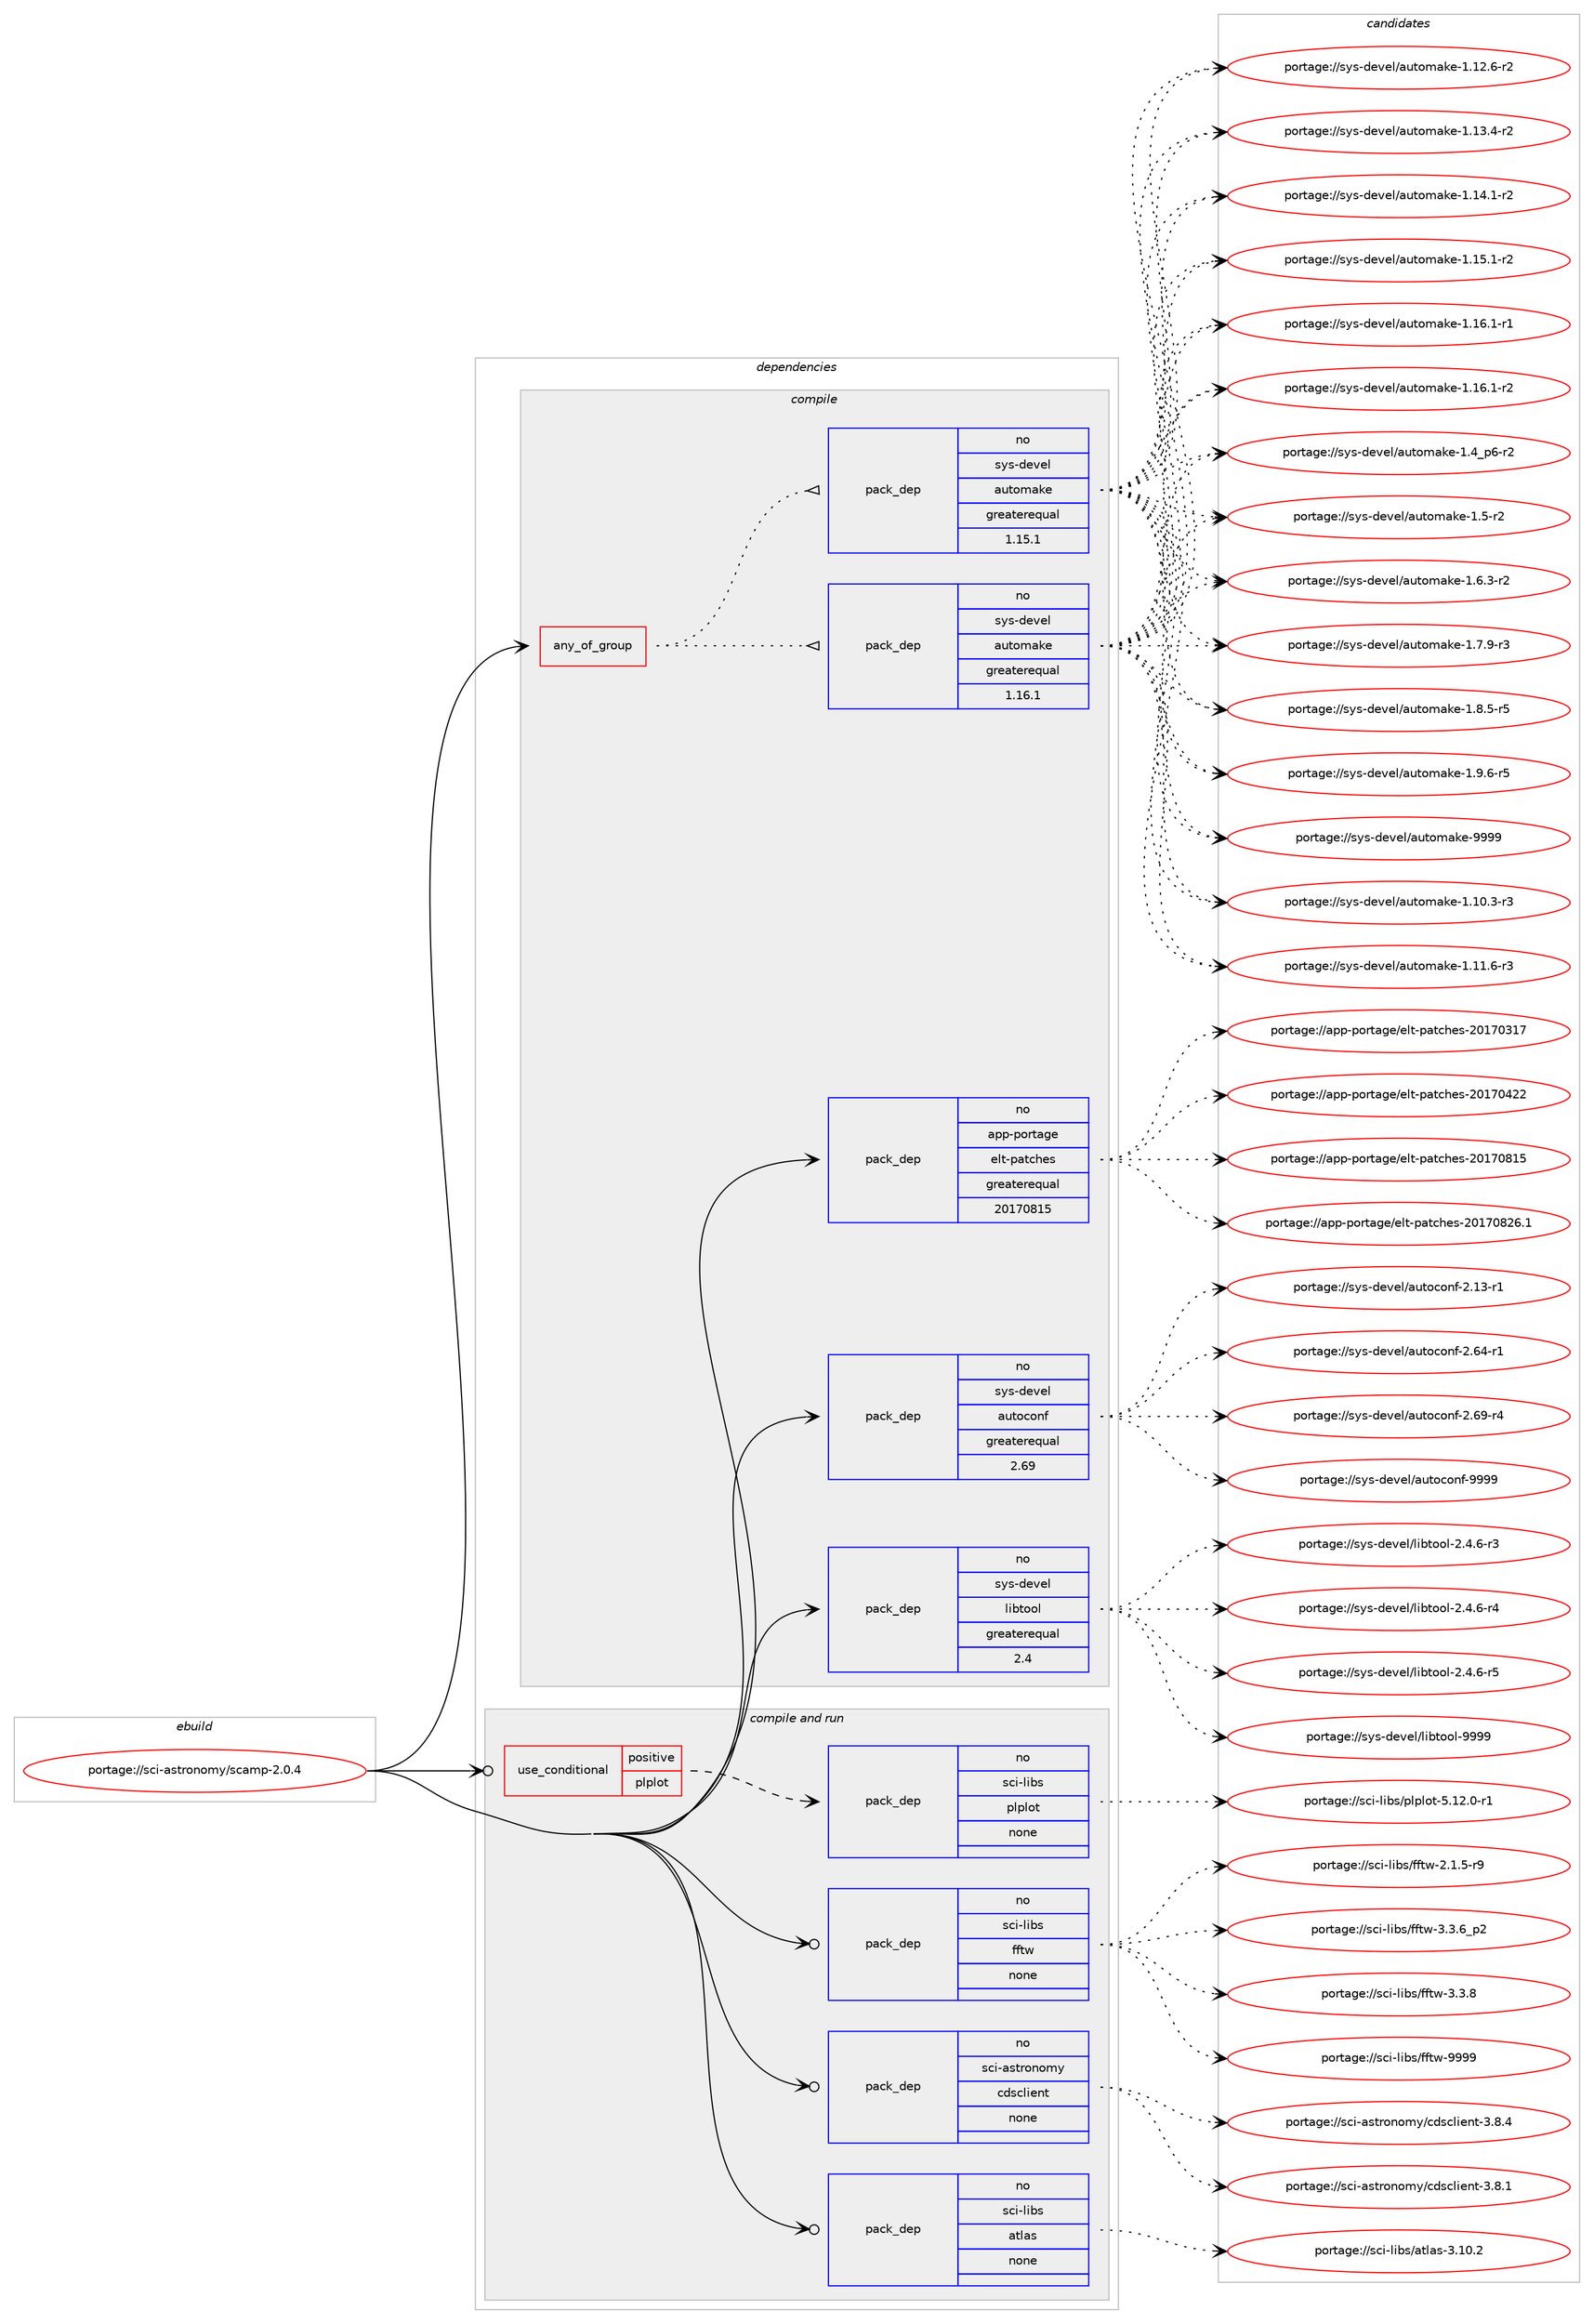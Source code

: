 digraph prolog {

# *************
# Graph options
# *************

newrank=true;
concentrate=true;
compound=true;
graph [rankdir=LR,fontname=Helvetica,fontsize=10,ranksep=1.5];#, ranksep=2.5, nodesep=0.2];
edge  [arrowhead=vee];
node  [fontname=Helvetica,fontsize=10];

# **********
# The ebuild
# **********

subgraph cluster_leftcol {
color=gray;
rank=same;
label=<<i>ebuild</i>>;
id [label="portage://sci-astronomy/scamp-2.0.4", color=red, width=4, href="../sci-astronomy/scamp-2.0.4.svg"];
}

# ****************
# The dependencies
# ****************

subgraph cluster_midcol {
color=gray;
label=<<i>dependencies</i>>;
subgraph cluster_compile {
fillcolor="#eeeeee";
style=filled;
label=<<i>compile</i>>;
subgraph any6237 {
dependency382420 [label=<<TABLE BORDER="0" CELLBORDER="1" CELLSPACING="0" CELLPADDING="4"><TR><TD CELLPADDING="10">any_of_group</TD></TR></TABLE>>, shape=none, color=red];subgraph pack280916 {
dependency382421 [label=<<TABLE BORDER="0" CELLBORDER="1" CELLSPACING="0" CELLPADDING="4" WIDTH="220"><TR><TD ROWSPAN="6" CELLPADDING="30">pack_dep</TD></TR><TR><TD WIDTH="110">no</TD></TR><TR><TD>sys-devel</TD></TR><TR><TD>automake</TD></TR><TR><TD>greaterequal</TD></TR><TR><TD>1.16.1</TD></TR></TABLE>>, shape=none, color=blue];
}
dependency382420:e -> dependency382421:w [weight=20,style="dotted",arrowhead="oinv"];
subgraph pack280917 {
dependency382422 [label=<<TABLE BORDER="0" CELLBORDER="1" CELLSPACING="0" CELLPADDING="4" WIDTH="220"><TR><TD ROWSPAN="6" CELLPADDING="30">pack_dep</TD></TR><TR><TD WIDTH="110">no</TD></TR><TR><TD>sys-devel</TD></TR><TR><TD>automake</TD></TR><TR><TD>greaterequal</TD></TR><TR><TD>1.15.1</TD></TR></TABLE>>, shape=none, color=blue];
}
dependency382420:e -> dependency382422:w [weight=20,style="dotted",arrowhead="oinv"];
}
id:e -> dependency382420:w [weight=20,style="solid",arrowhead="vee"];
subgraph pack280918 {
dependency382423 [label=<<TABLE BORDER="0" CELLBORDER="1" CELLSPACING="0" CELLPADDING="4" WIDTH="220"><TR><TD ROWSPAN="6" CELLPADDING="30">pack_dep</TD></TR><TR><TD WIDTH="110">no</TD></TR><TR><TD>app-portage</TD></TR><TR><TD>elt-patches</TD></TR><TR><TD>greaterequal</TD></TR><TR><TD>20170815</TD></TR></TABLE>>, shape=none, color=blue];
}
id:e -> dependency382423:w [weight=20,style="solid",arrowhead="vee"];
subgraph pack280919 {
dependency382424 [label=<<TABLE BORDER="0" CELLBORDER="1" CELLSPACING="0" CELLPADDING="4" WIDTH="220"><TR><TD ROWSPAN="6" CELLPADDING="30">pack_dep</TD></TR><TR><TD WIDTH="110">no</TD></TR><TR><TD>sys-devel</TD></TR><TR><TD>autoconf</TD></TR><TR><TD>greaterequal</TD></TR><TR><TD>2.69</TD></TR></TABLE>>, shape=none, color=blue];
}
id:e -> dependency382424:w [weight=20,style="solid",arrowhead="vee"];
subgraph pack280920 {
dependency382425 [label=<<TABLE BORDER="0" CELLBORDER="1" CELLSPACING="0" CELLPADDING="4" WIDTH="220"><TR><TD ROWSPAN="6" CELLPADDING="30">pack_dep</TD></TR><TR><TD WIDTH="110">no</TD></TR><TR><TD>sys-devel</TD></TR><TR><TD>libtool</TD></TR><TR><TD>greaterequal</TD></TR><TR><TD>2.4</TD></TR></TABLE>>, shape=none, color=blue];
}
id:e -> dependency382425:w [weight=20,style="solid",arrowhead="vee"];
}
subgraph cluster_compileandrun {
fillcolor="#eeeeee";
style=filled;
label=<<i>compile and run</i>>;
subgraph cond95069 {
dependency382426 [label=<<TABLE BORDER="0" CELLBORDER="1" CELLSPACING="0" CELLPADDING="4"><TR><TD ROWSPAN="3" CELLPADDING="10">use_conditional</TD></TR><TR><TD>positive</TD></TR><TR><TD>plplot</TD></TR></TABLE>>, shape=none, color=red];
subgraph pack280921 {
dependency382427 [label=<<TABLE BORDER="0" CELLBORDER="1" CELLSPACING="0" CELLPADDING="4" WIDTH="220"><TR><TD ROWSPAN="6" CELLPADDING="30">pack_dep</TD></TR><TR><TD WIDTH="110">no</TD></TR><TR><TD>sci-libs</TD></TR><TR><TD>plplot</TD></TR><TR><TD>none</TD></TR><TR><TD></TD></TR></TABLE>>, shape=none, color=blue];
}
dependency382426:e -> dependency382427:w [weight=20,style="dashed",arrowhead="vee"];
}
id:e -> dependency382426:w [weight=20,style="solid",arrowhead="odotvee"];
subgraph pack280922 {
dependency382428 [label=<<TABLE BORDER="0" CELLBORDER="1" CELLSPACING="0" CELLPADDING="4" WIDTH="220"><TR><TD ROWSPAN="6" CELLPADDING="30">pack_dep</TD></TR><TR><TD WIDTH="110">no</TD></TR><TR><TD>sci-astronomy</TD></TR><TR><TD>cdsclient</TD></TR><TR><TD>none</TD></TR><TR><TD></TD></TR></TABLE>>, shape=none, color=blue];
}
id:e -> dependency382428:w [weight=20,style="solid",arrowhead="odotvee"];
subgraph pack280923 {
dependency382429 [label=<<TABLE BORDER="0" CELLBORDER="1" CELLSPACING="0" CELLPADDING="4" WIDTH="220"><TR><TD ROWSPAN="6" CELLPADDING="30">pack_dep</TD></TR><TR><TD WIDTH="110">no</TD></TR><TR><TD>sci-libs</TD></TR><TR><TD>atlas</TD></TR><TR><TD>none</TD></TR><TR><TD></TD></TR></TABLE>>, shape=none, color=blue];
}
id:e -> dependency382429:w [weight=20,style="solid",arrowhead="odotvee"];
subgraph pack280924 {
dependency382430 [label=<<TABLE BORDER="0" CELLBORDER="1" CELLSPACING="0" CELLPADDING="4" WIDTH="220"><TR><TD ROWSPAN="6" CELLPADDING="30">pack_dep</TD></TR><TR><TD WIDTH="110">no</TD></TR><TR><TD>sci-libs</TD></TR><TR><TD>fftw</TD></TR><TR><TD>none</TD></TR><TR><TD></TD></TR></TABLE>>, shape=none, color=blue];
}
id:e -> dependency382430:w [weight=20,style="solid",arrowhead="odotvee"];
}
subgraph cluster_run {
fillcolor="#eeeeee";
style=filled;
label=<<i>run</i>>;
}
}

# **************
# The candidates
# **************

subgraph cluster_choices {
rank=same;
color=gray;
label=<<i>candidates</i>>;

subgraph choice280916 {
color=black;
nodesep=1;
choiceportage11512111545100101118101108479711711611110997107101454946494846514511451 [label="portage://sys-devel/automake-1.10.3-r3", color=red, width=4,href="../sys-devel/automake-1.10.3-r3.svg"];
choiceportage11512111545100101118101108479711711611110997107101454946494946544511451 [label="portage://sys-devel/automake-1.11.6-r3", color=red, width=4,href="../sys-devel/automake-1.11.6-r3.svg"];
choiceportage11512111545100101118101108479711711611110997107101454946495046544511450 [label="portage://sys-devel/automake-1.12.6-r2", color=red, width=4,href="../sys-devel/automake-1.12.6-r2.svg"];
choiceportage11512111545100101118101108479711711611110997107101454946495146524511450 [label="portage://sys-devel/automake-1.13.4-r2", color=red, width=4,href="../sys-devel/automake-1.13.4-r2.svg"];
choiceportage11512111545100101118101108479711711611110997107101454946495246494511450 [label="portage://sys-devel/automake-1.14.1-r2", color=red, width=4,href="../sys-devel/automake-1.14.1-r2.svg"];
choiceportage11512111545100101118101108479711711611110997107101454946495346494511450 [label="portage://sys-devel/automake-1.15.1-r2", color=red, width=4,href="../sys-devel/automake-1.15.1-r2.svg"];
choiceportage11512111545100101118101108479711711611110997107101454946495446494511449 [label="portage://sys-devel/automake-1.16.1-r1", color=red, width=4,href="../sys-devel/automake-1.16.1-r1.svg"];
choiceportage11512111545100101118101108479711711611110997107101454946495446494511450 [label="portage://sys-devel/automake-1.16.1-r2", color=red, width=4,href="../sys-devel/automake-1.16.1-r2.svg"];
choiceportage115121115451001011181011084797117116111109971071014549465295112544511450 [label="portage://sys-devel/automake-1.4_p6-r2", color=red, width=4,href="../sys-devel/automake-1.4_p6-r2.svg"];
choiceportage11512111545100101118101108479711711611110997107101454946534511450 [label="portage://sys-devel/automake-1.5-r2", color=red, width=4,href="../sys-devel/automake-1.5-r2.svg"];
choiceportage115121115451001011181011084797117116111109971071014549465446514511450 [label="portage://sys-devel/automake-1.6.3-r2", color=red, width=4,href="../sys-devel/automake-1.6.3-r2.svg"];
choiceportage115121115451001011181011084797117116111109971071014549465546574511451 [label="portage://sys-devel/automake-1.7.9-r3", color=red, width=4,href="../sys-devel/automake-1.7.9-r3.svg"];
choiceportage115121115451001011181011084797117116111109971071014549465646534511453 [label="portage://sys-devel/automake-1.8.5-r5", color=red, width=4,href="../sys-devel/automake-1.8.5-r5.svg"];
choiceportage115121115451001011181011084797117116111109971071014549465746544511453 [label="portage://sys-devel/automake-1.9.6-r5", color=red, width=4,href="../sys-devel/automake-1.9.6-r5.svg"];
choiceportage115121115451001011181011084797117116111109971071014557575757 [label="portage://sys-devel/automake-9999", color=red, width=4,href="../sys-devel/automake-9999.svg"];
dependency382421:e -> choiceportage11512111545100101118101108479711711611110997107101454946494846514511451:w [style=dotted,weight="100"];
dependency382421:e -> choiceportage11512111545100101118101108479711711611110997107101454946494946544511451:w [style=dotted,weight="100"];
dependency382421:e -> choiceportage11512111545100101118101108479711711611110997107101454946495046544511450:w [style=dotted,weight="100"];
dependency382421:e -> choiceportage11512111545100101118101108479711711611110997107101454946495146524511450:w [style=dotted,weight="100"];
dependency382421:e -> choiceportage11512111545100101118101108479711711611110997107101454946495246494511450:w [style=dotted,weight="100"];
dependency382421:e -> choiceportage11512111545100101118101108479711711611110997107101454946495346494511450:w [style=dotted,weight="100"];
dependency382421:e -> choiceportage11512111545100101118101108479711711611110997107101454946495446494511449:w [style=dotted,weight="100"];
dependency382421:e -> choiceportage11512111545100101118101108479711711611110997107101454946495446494511450:w [style=dotted,weight="100"];
dependency382421:e -> choiceportage115121115451001011181011084797117116111109971071014549465295112544511450:w [style=dotted,weight="100"];
dependency382421:e -> choiceportage11512111545100101118101108479711711611110997107101454946534511450:w [style=dotted,weight="100"];
dependency382421:e -> choiceportage115121115451001011181011084797117116111109971071014549465446514511450:w [style=dotted,weight="100"];
dependency382421:e -> choiceportage115121115451001011181011084797117116111109971071014549465546574511451:w [style=dotted,weight="100"];
dependency382421:e -> choiceportage115121115451001011181011084797117116111109971071014549465646534511453:w [style=dotted,weight="100"];
dependency382421:e -> choiceportage115121115451001011181011084797117116111109971071014549465746544511453:w [style=dotted,weight="100"];
dependency382421:e -> choiceportage115121115451001011181011084797117116111109971071014557575757:w [style=dotted,weight="100"];
}
subgraph choice280917 {
color=black;
nodesep=1;
choiceportage11512111545100101118101108479711711611110997107101454946494846514511451 [label="portage://sys-devel/automake-1.10.3-r3", color=red, width=4,href="../sys-devel/automake-1.10.3-r3.svg"];
choiceportage11512111545100101118101108479711711611110997107101454946494946544511451 [label="portage://sys-devel/automake-1.11.6-r3", color=red, width=4,href="../sys-devel/automake-1.11.6-r3.svg"];
choiceportage11512111545100101118101108479711711611110997107101454946495046544511450 [label="portage://sys-devel/automake-1.12.6-r2", color=red, width=4,href="../sys-devel/automake-1.12.6-r2.svg"];
choiceportage11512111545100101118101108479711711611110997107101454946495146524511450 [label="portage://sys-devel/automake-1.13.4-r2", color=red, width=4,href="../sys-devel/automake-1.13.4-r2.svg"];
choiceportage11512111545100101118101108479711711611110997107101454946495246494511450 [label="portage://sys-devel/automake-1.14.1-r2", color=red, width=4,href="../sys-devel/automake-1.14.1-r2.svg"];
choiceportage11512111545100101118101108479711711611110997107101454946495346494511450 [label="portage://sys-devel/automake-1.15.1-r2", color=red, width=4,href="../sys-devel/automake-1.15.1-r2.svg"];
choiceportage11512111545100101118101108479711711611110997107101454946495446494511449 [label="portage://sys-devel/automake-1.16.1-r1", color=red, width=4,href="../sys-devel/automake-1.16.1-r1.svg"];
choiceportage11512111545100101118101108479711711611110997107101454946495446494511450 [label="portage://sys-devel/automake-1.16.1-r2", color=red, width=4,href="../sys-devel/automake-1.16.1-r2.svg"];
choiceportage115121115451001011181011084797117116111109971071014549465295112544511450 [label="portage://sys-devel/automake-1.4_p6-r2", color=red, width=4,href="../sys-devel/automake-1.4_p6-r2.svg"];
choiceportage11512111545100101118101108479711711611110997107101454946534511450 [label="portage://sys-devel/automake-1.5-r2", color=red, width=4,href="../sys-devel/automake-1.5-r2.svg"];
choiceportage115121115451001011181011084797117116111109971071014549465446514511450 [label="portage://sys-devel/automake-1.6.3-r2", color=red, width=4,href="../sys-devel/automake-1.6.3-r2.svg"];
choiceportage115121115451001011181011084797117116111109971071014549465546574511451 [label="portage://sys-devel/automake-1.7.9-r3", color=red, width=4,href="../sys-devel/automake-1.7.9-r3.svg"];
choiceportage115121115451001011181011084797117116111109971071014549465646534511453 [label="portage://sys-devel/automake-1.8.5-r5", color=red, width=4,href="../sys-devel/automake-1.8.5-r5.svg"];
choiceportage115121115451001011181011084797117116111109971071014549465746544511453 [label="portage://sys-devel/automake-1.9.6-r5", color=red, width=4,href="../sys-devel/automake-1.9.6-r5.svg"];
choiceportage115121115451001011181011084797117116111109971071014557575757 [label="portage://sys-devel/automake-9999", color=red, width=4,href="../sys-devel/automake-9999.svg"];
dependency382422:e -> choiceportage11512111545100101118101108479711711611110997107101454946494846514511451:w [style=dotted,weight="100"];
dependency382422:e -> choiceportage11512111545100101118101108479711711611110997107101454946494946544511451:w [style=dotted,weight="100"];
dependency382422:e -> choiceportage11512111545100101118101108479711711611110997107101454946495046544511450:w [style=dotted,weight="100"];
dependency382422:e -> choiceportage11512111545100101118101108479711711611110997107101454946495146524511450:w [style=dotted,weight="100"];
dependency382422:e -> choiceportage11512111545100101118101108479711711611110997107101454946495246494511450:w [style=dotted,weight="100"];
dependency382422:e -> choiceportage11512111545100101118101108479711711611110997107101454946495346494511450:w [style=dotted,weight="100"];
dependency382422:e -> choiceportage11512111545100101118101108479711711611110997107101454946495446494511449:w [style=dotted,weight="100"];
dependency382422:e -> choiceportage11512111545100101118101108479711711611110997107101454946495446494511450:w [style=dotted,weight="100"];
dependency382422:e -> choiceportage115121115451001011181011084797117116111109971071014549465295112544511450:w [style=dotted,weight="100"];
dependency382422:e -> choiceportage11512111545100101118101108479711711611110997107101454946534511450:w [style=dotted,weight="100"];
dependency382422:e -> choiceportage115121115451001011181011084797117116111109971071014549465446514511450:w [style=dotted,weight="100"];
dependency382422:e -> choiceportage115121115451001011181011084797117116111109971071014549465546574511451:w [style=dotted,weight="100"];
dependency382422:e -> choiceportage115121115451001011181011084797117116111109971071014549465646534511453:w [style=dotted,weight="100"];
dependency382422:e -> choiceportage115121115451001011181011084797117116111109971071014549465746544511453:w [style=dotted,weight="100"];
dependency382422:e -> choiceportage115121115451001011181011084797117116111109971071014557575757:w [style=dotted,weight="100"];
}
subgraph choice280918 {
color=black;
nodesep=1;
choiceportage97112112451121111141169710310147101108116451129711699104101115455048495548514955 [label="portage://app-portage/elt-patches-20170317", color=red, width=4,href="../app-portage/elt-patches-20170317.svg"];
choiceportage97112112451121111141169710310147101108116451129711699104101115455048495548525050 [label="portage://app-portage/elt-patches-20170422", color=red, width=4,href="../app-portage/elt-patches-20170422.svg"];
choiceportage97112112451121111141169710310147101108116451129711699104101115455048495548564953 [label="portage://app-portage/elt-patches-20170815", color=red, width=4,href="../app-portage/elt-patches-20170815.svg"];
choiceportage971121124511211111411697103101471011081164511297116991041011154550484955485650544649 [label="portage://app-portage/elt-patches-20170826.1", color=red, width=4,href="../app-portage/elt-patches-20170826.1.svg"];
dependency382423:e -> choiceportage97112112451121111141169710310147101108116451129711699104101115455048495548514955:w [style=dotted,weight="100"];
dependency382423:e -> choiceportage97112112451121111141169710310147101108116451129711699104101115455048495548525050:w [style=dotted,weight="100"];
dependency382423:e -> choiceportage97112112451121111141169710310147101108116451129711699104101115455048495548564953:w [style=dotted,weight="100"];
dependency382423:e -> choiceportage971121124511211111411697103101471011081164511297116991041011154550484955485650544649:w [style=dotted,weight="100"];
}
subgraph choice280919 {
color=black;
nodesep=1;
choiceportage1151211154510010111810110847971171161119911111010245504649514511449 [label="portage://sys-devel/autoconf-2.13-r1", color=red, width=4,href="../sys-devel/autoconf-2.13-r1.svg"];
choiceportage1151211154510010111810110847971171161119911111010245504654524511449 [label="portage://sys-devel/autoconf-2.64-r1", color=red, width=4,href="../sys-devel/autoconf-2.64-r1.svg"];
choiceportage1151211154510010111810110847971171161119911111010245504654574511452 [label="portage://sys-devel/autoconf-2.69-r4", color=red, width=4,href="../sys-devel/autoconf-2.69-r4.svg"];
choiceportage115121115451001011181011084797117116111991111101024557575757 [label="portage://sys-devel/autoconf-9999", color=red, width=4,href="../sys-devel/autoconf-9999.svg"];
dependency382424:e -> choiceportage1151211154510010111810110847971171161119911111010245504649514511449:w [style=dotted,weight="100"];
dependency382424:e -> choiceportage1151211154510010111810110847971171161119911111010245504654524511449:w [style=dotted,weight="100"];
dependency382424:e -> choiceportage1151211154510010111810110847971171161119911111010245504654574511452:w [style=dotted,weight="100"];
dependency382424:e -> choiceportage115121115451001011181011084797117116111991111101024557575757:w [style=dotted,weight="100"];
}
subgraph choice280920 {
color=black;
nodesep=1;
choiceportage1151211154510010111810110847108105981161111111084550465246544511451 [label="portage://sys-devel/libtool-2.4.6-r3", color=red, width=4,href="../sys-devel/libtool-2.4.6-r3.svg"];
choiceportage1151211154510010111810110847108105981161111111084550465246544511452 [label="portage://sys-devel/libtool-2.4.6-r4", color=red, width=4,href="../sys-devel/libtool-2.4.6-r4.svg"];
choiceportage1151211154510010111810110847108105981161111111084550465246544511453 [label="portage://sys-devel/libtool-2.4.6-r5", color=red, width=4,href="../sys-devel/libtool-2.4.6-r5.svg"];
choiceportage1151211154510010111810110847108105981161111111084557575757 [label="portage://sys-devel/libtool-9999", color=red, width=4,href="../sys-devel/libtool-9999.svg"];
dependency382425:e -> choiceportage1151211154510010111810110847108105981161111111084550465246544511451:w [style=dotted,weight="100"];
dependency382425:e -> choiceportage1151211154510010111810110847108105981161111111084550465246544511452:w [style=dotted,weight="100"];
dependency382425:e -> choiceportage1151211154510010111810110847108105981161111111084550465246544511453:w [style=dotted,weight="100"];
dependency382425:e -> choiceportage1151211154510010111810110847108105981161111111084557575757:w [style=dotted,weight="100"];
}
subgraph choice280921 {
color=black;
nodesep=1;
choiceportage11599105451081059811547112108112108111116455346495046484511449 [label="portage://sci-libs/plplot-5.12.0-r1", color=red, width=4,href="../sci-libs/plplot-5.12.0-r1.svg"];
dependency382427:e -> choiceportage11599105451081059811547112108112108111116455346495046484511449:w [style=dotted,weight="100"];
}
subgraph choice280922 {
color=black;
nodesep=1;
choiceportage115991054597115116114111110111109121479910011599108105101110116455146564649 [label="portage://sci-astronomy/cdsclient-3.8.1", color=red, width=4,href="../sci-astronomy/cdsclient-3.8.1.svg"];
choiceportage115991054597115116114111110111109121479910011599108105101110116455146564652 [label="portage://sci-astronomy/cdsclient-3.8.4", color=red, width=4,href="../sci-astronomy/cdsclient-3.8.4.svg"];
dependency382428:e -> choiceportage115991054597115116114111110111109121479910011599108105101110116455146564649:w [style=dotted,weight="100"];
dependency382428:e -> choiceportage115991054597115116114111110111109121479910011599108105101110116455146564652:w [style=dotted,weight="100"];
}
subgraph choice280923 {
color=black;
nodesep=1;
choiceportage11599105451081059811547971161089711545514649484650 [label="portage://sci-libs/atlas-3.10.2", color=red, width=4,href="../sci-libs/atlas-3.10.2.svg"];
dependency382429:e -> choiceportage11599105451081059811547971161089711545514649484650:w [style=dotted,weight="100"];
}
subgraph choice280924 {
color=black;
nodesep=1;
choiceportage115991054510810598115471021021161194550464946534511457 [label="portage://sci-libs/fftw-2.1.5-r9", color=red, width=4,href="../sci-libs/fftw-2.1.5-r9.svg"];
choiceportage115991054510810598115471021021161194551465146549511250 [label="portage://sci-libs/fftw-3.3.6_p2", color=red, width=4,href="../sci-libs/fftw-3.3.6_p2.svg"];
choiceportage11599105451081059811547102102116119455146514656 [label="portage://sci-libs/fftw-3.3.8", color=red, width=4,href="../sci-libs/fftw-3.3.8.svg"];
choiceportage115991054510810598115471021021161194557575757 [label="portage://sci-libs/fftw-9999", color=red, width=4,href="../sci-libs/fftw-9999.svg"];
dependency382430:e -> choiceportage115991054510810598115471021021161194550464946534511457:w [style=dotted,weight="100"];
dependency382430:e -> choiceportage115991054510810598115471021021161194551465146549511250:w [style=dotted,weight="100"];
dependency382430:e -> choiceportage11599105451081059811547102102116119455146514656:w [style=dotted,weight="100"];
dependency382430:e -> choiceportage115991054510810598115471021021161194557575757:w [style=dotted,weight="100"];
}
}

}
